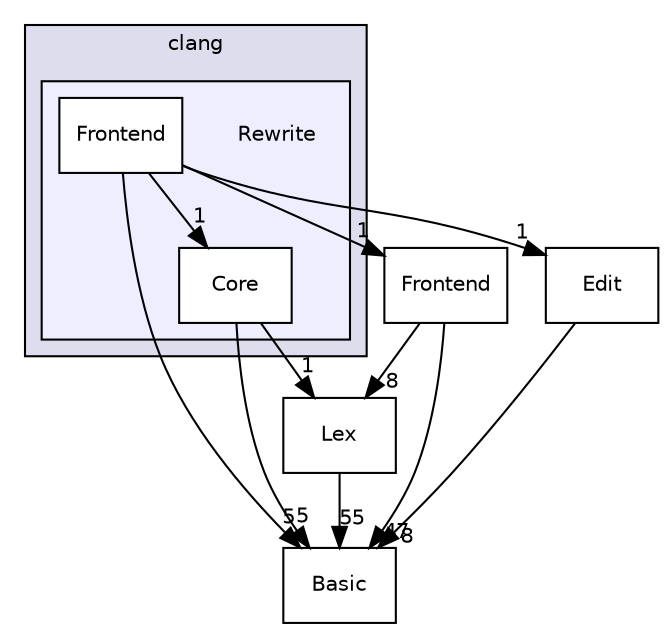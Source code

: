 digraph "include/clang/Rewrite" {
  bgcolor=transparent;
  compound=true
  node [ fontsize="10", fontname="Helvetica"];
  edge [ labelfontsize="10", labelfontname="Helvetica"];
  subgraph clusterdir_7c3366c0dfc05dfe1380b9a1e2bf7190 {
    graph [ bgcolor="#ddddee", pencolor="black", label="clang" fontname="Helvetica", fontsize="10", URL="dir_7c3366c0dfc05dfe1380b9a1e2bf7190.html"]
  subgraph clusterdir_ebac8d32669fe13b32ad4d0601436cfb {
    graph [ bgcolor="#eeeeff", pencolor="black", label="" URL="dir_ebac8d32669fe13b32ad4d0601436cfb.html"];
    dir_ebac8d32669fe13b32ad4d0601436cfb [shape=plaintext label="Rewrite"];
    dir_181b760d8c5c02eabccaa45c84959e32 [shape=box label="Core" color="black" fillcolor="white" style="filled" URL="dir_181b760d8c5c02eabccaa45c84959e32.html"];
    dir_18bb975d37cef85a3c732973dc547a78 [shape=box label="Frontend" color="black" fillcolor="white" style="filled" URL="dir_18bb975d37cef85a3c732973dc547a78.html"];
  }
  }
  dir_a004adf44f176e430fc6c2b869b0fb57 [shape=box label="Basic" URL="dir_a004adf44f176e430fc6c2b869b0fb57.html"];
  dir_16802a82ee139c8ddd8808f7b0d7fd41 [shape=box label="Frontend" URL="dir_16802a82ee139c8ddd8808f7b0d7fd41.html"];
  dir_0f30a8fe466e38e1872a19af375363a5 [shape=box label="Edit" URL="dir_0f30a8fe466e38e1872a19af375363a5.html"];
  dir_75e2a3c204180452df3eef4502f5497d [shape=box label="Lex" URL="dir_75e2a3c204180452df3eef4502f5497d.html"];
  dir_181b760d8c5c02eabccaa45c84959e32->dir_a004adf44f176e430fc6c2b869b0fb57 [headlabel="5", labeldistance=1.5 headhref="dir_000091_000014.html"];
  dir_181b760d8c5c02eabccaa45c84959e32->dir_75e2a3c204180452df3eef4502f5497d [headlabel="1", labeldistance=1.5 headhref="dir_000091_000090.html"];
  dir_18bb975d37cef85a3c732973dc547a78->dir_181b760d8c5c02eabccaa45c84959e32 [headlabel="1", labeldistance=1.5 headhref="dir_000080_000091.html"];
  dir_18bb975d37cef85a3c732973dc547a78->dir_a004adf44f176e430fc6c2b869b0fb57 [headlabel="5", labeldistance=1.5 headhref="dir_000080_000014.html"];
  dir_18bb975d37cef85a3c732973dc547a78->dir_16802a82ee139c8ddd8808f7b0d7fd41 [headlabel="1", labeldistance=1.5 headhref="dir_000080_000082.html"];
  dir_18bb975d37cef85a3c732973dc547a78->dir_0f30a8fe466e38e1872a19af375363a5 [headlabel="1", labeldistance=1.5 headhref="dir_000080_000078.html"];
  dir_16802a82ee139c8ddd8808f7b0d7fd41->dir_a004adf44f176e430fc6c2b869b0fb57 [headlabel="47", labeldistance=1.5 headhref="dir_000082_000014.html"];
  dir_16802a82ee139c8ddd8808f7b0d7fd41->dir_75e2a3c204180452df3eef4502f5497d [headlabel="8", labeldistance=1.5 headhref="dir_000082_000090.html"];
  dir_0f30a8fe466e38e1872a19af375363a5->dir_a004adf44f176e430fc6c2b869b0fb57 [headlabel="8", labeldistance=1.5 headhref="dir_000078_000014.html"];
  dir_75e2a3c204180452df3eef4502f5497d->dir_a004adf44f176e430fc6c2b869b0fb57 [headlabel="55", labeldistance=1.5 headhref="dir_000090_000014.html"];
}
